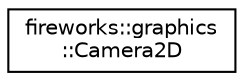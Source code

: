 digraph "Graphical Class Hierarchy"
{
 // LATEX_PDF_SIZE
  edge [fontname="Helvetica",fontsize="10",labelfontname="Helvetica",labelfontsize="10"];
  node [fontname="Helvetica",fontsize="10",shape=record];
  rankdir="LR";
  Node0 [label="fireworks::graphics\l::Camera2D",height=0.2,width=0.4,color="black", fillcolor="white", style="filled",URL="$classfireworks_1_1graphics_1_1_camera2_d.html",tooltip="The eye of the 2D world."];
}
